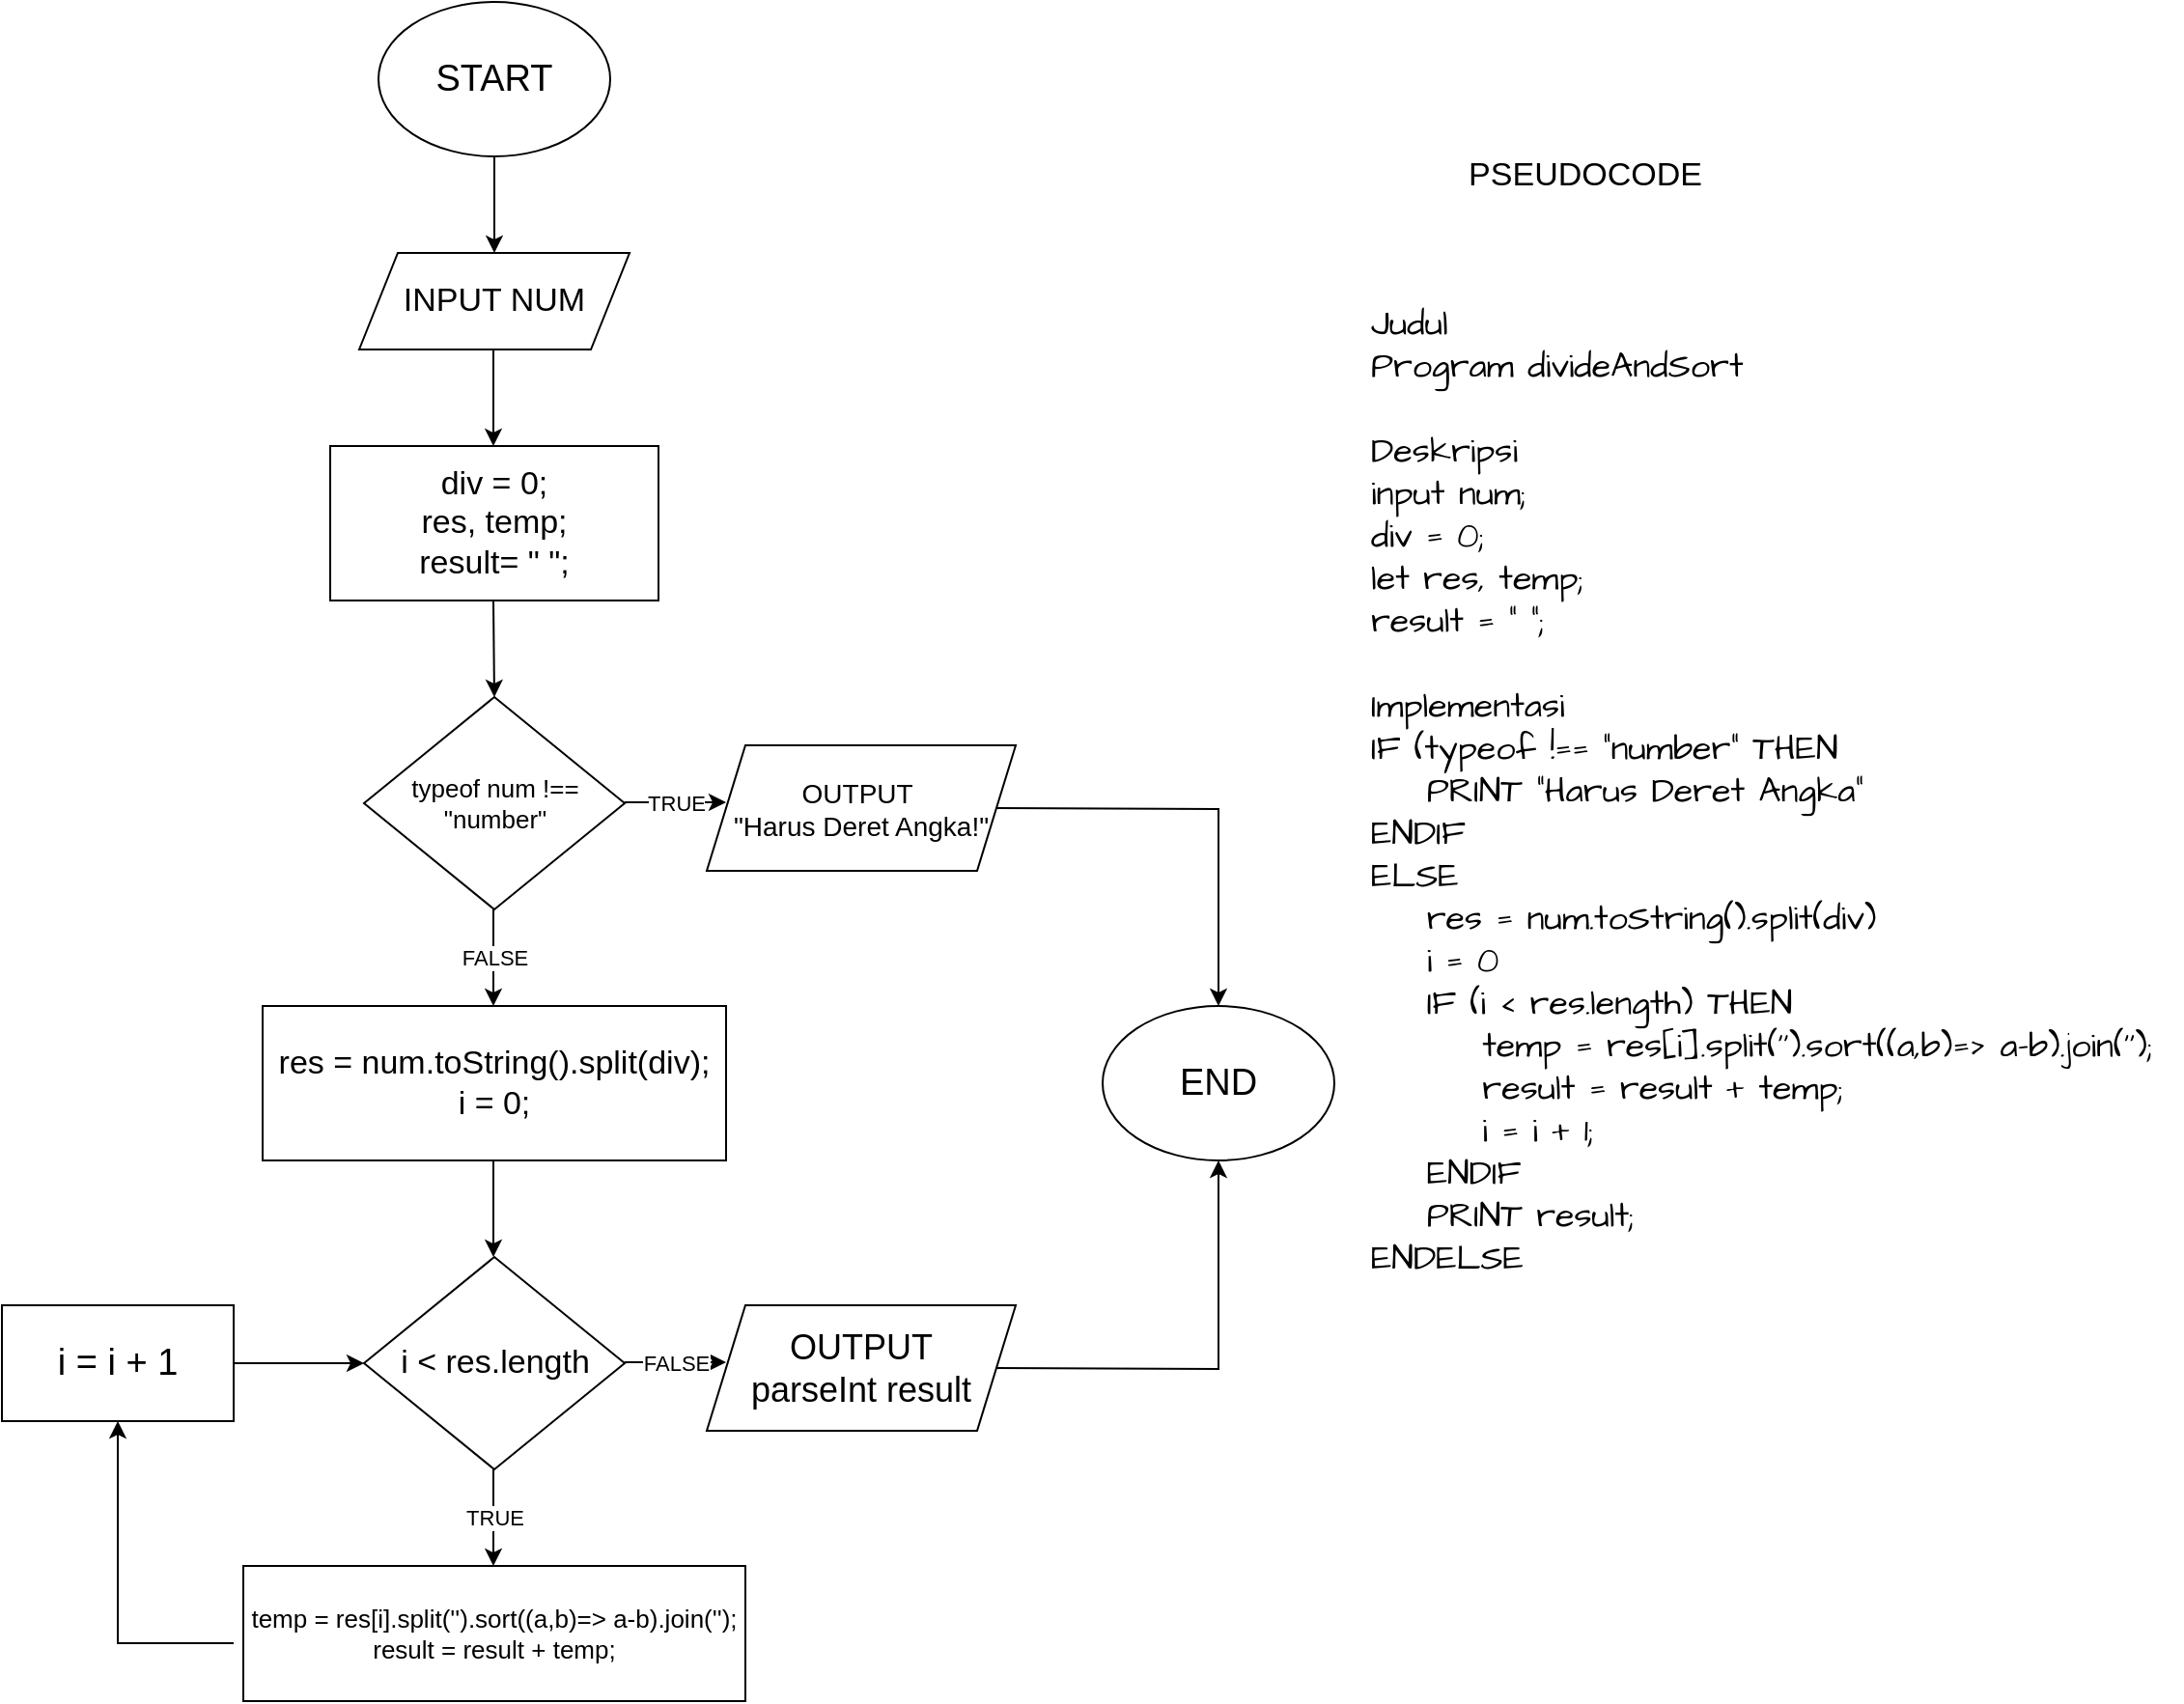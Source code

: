 <mxfile version="16.4.5" type="device"><diagram id="C5RBs43oDa-KdzZeNtuy" name="Page-1"><mxGraphModel dx="1038" dy="579" grid="1" gridSize="10" guides="1" tooltips="1" connect="1" arrows="1" fold="1" page="1" pageScale="1" pageWidth="1169" pageHeight="1654" math="0" shadow="0"><root><mxCell id="WIyWlLk6GJQsqaUBKTNV-0"/><mxCell id="WIyWlLk6GJQsqaUBKTNV-1" parent="WIyWlLk6GJQsqaUBKTNV-0"/><mxCell id="krpRK1NB4c9hJq_Y7Lqx-7" value="&lt;font style=&quot;font-size: 19px&quot;&gt;START&lt;/font&gt;" style="ellipse;whiteSpace=wrap;html=1;" parent="WIyWlLk6GJQsqaUBKTNV-1" vertex="1"><mxGeometry x="235" y="70" width="120" height="80" as="geometry"/></mxCell><mxCell id="krpRK1NB4c9hJq_Y7Lqx-8" value="" style="endArrow=classic;html=1;rounded=0;" parent="WIyWlLk6GJQsqaUBKTNV-1" edge="1"><mxGeometry width="50" height="50" relative="1" as="geometry"><mxPoint x="295" y="150" as="sourcePoint"/><mxPoint x="295" y="200" as="targetPoint"/></mxGeometry></mxCell><mxCell id="krpRK1NB4c9hJq_Y7Lqx-9" value="&lt;font style=&quot;font-size: 17px&quot;&gt;INPUT NUM&lt;/font&gt;" style="shape=parallelogram;perimeter=parallelogramPerimeter;whiteSpace=wrap;html=1;fixedSize=1;" parent="WIyWlLk6GJQsqaUBKTNV-1" vertex="1"><mxGeometry x="225" y="200" width="140" height="50" as="geometry"/></mxCell><mxCell id="krpRK1NB4c9hJq_Y7Lqx-10" value="" style="endArrow=classic;html=1;rounded=0;" parent="WIyWlLk6GJQsqaUBKTNV-1" edge="1"><mxGeometry width="50" height="50" relative="1" as="geometry"><mxPoint x="294.5" y="250" as="sourcePoint"/><mxPoint x="294.5" y="300" as="targetPoint"/></mxGeometry></mxCell><mxCell id="krpRK1NB4c9hJq_Y7Lqx-12" value="&lt;font style=&quot;font-size: 17px&quot;&gt;div = 0;&lt;br&gt;res, temp;&lt;br&gt;result= &quot; &quot;;&lt;/font&gt;" style="rounded=0;whiteSpace=wrap;html=1;" parent="WIyWlLk6GJQsqaUBKTNV-1" vertex="1"><mxGeometry x="210" y="300" width="170" height="80" as="geometry"/></mxCell><mxCell id="krpRK1NB4c9hJq_Y7Lqx-14" value="&lt;font style=&quot;font-size: 13px&quot;&gt;typeof num !== &quot;number&quot;&lt;/font&gt;" style="rhombus;whiteSpace=wrap;html=1;" parent="WIyWlLk6GJQsqaUBKTNV-1" vertex="1"><mxGeometry x="227.5" y="430" width="135" height="110" as="geometry"/></mxCell><mxCell id="krpRK1NB4c9hJq_Y7Lqx-17" value="" style="endArrow=classic;html=1;rounded=0;" parent="WIyWlLk6GJQsqaUBKTNV-1" edge="1"><mxGeometry width="50" height="50" relative="1" as="geometry"><mxPoint x="294.5" y="380" as="sourcePoint"/><mxPoint x="295" y="430" as="targetPoint"/></mxGeometry></mxCell><mxCell id="krpRK1NB4c9hJq_Y7Lqx-18" value="FALSE" style="endArrow=classic;html=1;rounded=0;" parent="WIyWlLk6GJQsqaUBKTNV-1" edge="1"><mxGeometry width="50" height="50" relative="1" as="geometry"><mxPoint x="294.5" y="540" as="sourcePoint"/><mxPoint x="294.5" y="590" as="targetPoint"/></mxGeometry></mxCell><mxCell id="krpRK1NB4c9hJq_Y7Lqx-19" value="TRUE" style="endArrow=classic;html=1;rounded=0;" parent="WIyWlLk6GJQsqaUBKTNV-1" edge="1"><mxGeometry width="50" height="50" relative="1" as="geometry"><mxPoint x="362.5" y="484.5" as="sourcePoint"/><mxPoint x="415" y="484.5" as="targetPoint"/></mxGeometry></mxCell><mxCell id="krpRK1NB4c9hJq_Y7Lqx-20" value="&lt;font style=&quot;font-size: 14px&quot;&gt;OUTPUT&amp;nbsp;&lt;br&gt;&quot;Harus Deret Angka!&quot;&lt;br&gt;&lt;/font&gt;" style="shape=parallelogram;perimeter=parallelogramPerimeter;whiteSpace=wrap;html=1;fixedSize=1;" parent="WIyWlLk6GJQsqaUBKTNV-1" vertex="1"><mxGeometry x="405" y="455" width="160" height="65" as="geometry"/></mxCell><mxCell id="krpRK1NB4c9hJq_Y7Lqx-22" value="&lt;font style=&quot;font-size: 17px&quot;&gt;res = num.toString().split(div);&lt;br&gt;i = 0;&lt;/font&gt;" style="rounded=0;whiteSpace=wrap;html=1;fontSize=15;" parent="WIyWlLk6GJQsqaUBKTNV-1" vertex="1"><mxGeometry x="175" y="590" width="240" height="80" as="geometry"/></mxCell><mxCell id="krpRK1NB4c9hJq_Y7Lqx-23" value="" style="endArrow=classic;html=1;rounded=0;" parent="WIyWlLk6GJQsqaUBKTNV-1" edge="1"><mxGeometry width="50" height="50" relative="1" as="geometry"><mxPoint x="294.5" y="670" as="sourcePoint"/><mxPoint x="294.5" y="720" as="targetPoint"/></mxGeometry></mxCell><mxCell id="krpRK1NB4c9hJq_Y7Lqx-24" value="&lt;font style=&quot;font-size: 17px&quot;&gt;i &amp;lt; res.length&lt;/font&gt;" style="rhombus;whiteSpace=wrap;html=1;" parent="WIyWlLk6GJQsqaUBKTNV-1" vertex="1"><mxGeometry x="227.5" y="720" width="135" height="110" as="geometry"/></mxCell><mxCell id="krpRK1NB4c9hJq_Y7Lqx-27" value="TRUE" style="endArrow=classic;html=1;rounded=0;" parent="WIyWlLk6GJQsqaUBKTNV-1" edge="1"><mxGeometry width="50" height="50" relative="1" as="geometry"><mxPoint x="294.5" y="830" as="sourcePoint"/><mxPoint x="294.5" y="880" as="targetPoint"/></mxGeometry></mxCell><mxCell id="krpRK1NB4c9hJq_Y7Lqx-28" value="&lt;font style=&quot;font-size: 13px&quot;&gt;temp = res[i].split('').sort((a,b)=&amp;gt; a-b).join('');&lt;br&gt;result = result + temp;&lt;/font&gt;" style="rounded=0;whiteSpace=wrap;html=1;" parent="WIyWlLk6GJQsqaUBKTNV-1" vertex="1"><mxGeometry x="165" y="880" width="260" height="70" as="geometry"/></mxCell><mxCell id="krpRK1NB4c9hJq_Y7Lqx-29" value="" style="endArrow=classic;html=1;rounded=0;" parent="WIyWlLk6GJQsqaUBKTNV-1" target="krpRK1NB4c9hJq_Y7Lqx-30" edge="1"><mxGeometry width="50" height="50" relative="1" as="geometry"><mxPoint x="160" y="920" as="sourcePoint"/><mxPoint x="80" y="850" as="targetPoint"/><Array as="points"><mxPoint x="100" y="920"/></Array></mxGeometry></mxCell><mxCell id="krpRK1NB4c9hJq_Y7Lqx-30" value="&lt;font style=&quot;font-size: 19px&quot;&gt;i = i + 1&lt;/font&gt;" style="rounded=0;whiteSpace=wrap;html=1;" parent="WIyWlLk6GJQsqaUBKTNV-1" vertex="1"><mxGeometry x="40" y="745" width="120" height="60" as="geometry"/></mxCell><mxCell id="krpRK1NB4c9hJq_Y7Lqx-31" value="" style="endArrow=classic;html=1;rounded=0;exitX=1;exitY=0.5;exitDx=0;exitDy=0;entryX=0;entryY=0.5;entryDx=0;entryDy=0;" parent="WIyWlLk6GJQsqaUBKTNV-1" source="krpRK1NB4c9hJq_Y7Lqx-30" target="krpRK1NB4c9hJq_Y7Lqx-24" edge="1"><mxGeometry width="50" height="50" relative="1" as="geometry"><mxPoint x="177.5" y="820" as="sourcePoint"/><mxPoint x="227.5" y="770" as="targetPoint"/></mxGeometry></mxCell><mxCell id="krpRK1NB4c9hJq_Y7Lqx-35" value="FALSE" style="endArrow=classic;html=1;rounded=0;" parent="WIyWlLk6GJQsqaUBKTNV-1" edge="1"><mxGeometry width="50" height="50" relative="1" as="geometry"><mxPoint x="362.5" y="774.5" as="sourcePoint"/><mxPoint x="415" y="774.5" as="targetPoint"/></mxGeometry></mxCell><mxCell id="krpRK1NB4c9hJq_Y7Lqx-36" value="&lt;font style=&quot;font-size: 18px&quot;&gt;OUTPUT&lt;br&gt;parseInt result&lt;/font&gt;" style="shape=parallelogram;perimeter=parallelogramPerimeter;whiteSpace=wrap;html=1;fixedSize=1;" parent="WIyWlLk6GJQsqaUBKTNV-1" vertex="1"><mxGeometry x="405" y="745" width="160" height="65" as="geometry"/></mxCell><mxCell id="krpRK1NB4c9hJq_Y7Lqx-37" value="&lt;font style=&quot;font-size: 19px&quot;&gt;END&lt;/font&gt;" style="ellipse;whiteSpace=wrap;html=1;" parent="WIyWlLk6GJQsqaUBKTNV-1" vertex="1"><mxGeometry x="610" y="590" width="120" height="80" as="geometry"/></mxCell><mxCell id="krpRK1NB4c9hJq_Y7Lqx-38" value="" style="endArrow=classic;html=1;rounded=0;entryX=0.5;entryY=0;entryDx=0;entryDy=0;exitX=1;exitY=0.5;exitDx=0;exitDy=0;" parent="WIyWlLk6GJQsqaUBKTNV-1" source="krpRK1NB4c9hJq_Y7Lqx-20" target="krpRK1NB4c9hJq_Y7Lqx-37" edge="1"><mxGeometry width="50" height="50" relative="1" as="geometry"><mxPoint x="550" y="490" as="sourcePoint"/><mxPoint x="610" y="440" as="targetPoint"/><Array as="points"><mxPoint x="670" y="488"/></Array></mxGeometry></mxCell><mxCell id="krpRK1NB4c9hJq_Y7Lqx-39" value="" style="endArrow=classic;html=1;rounded=0;entryX=0.5;entryY=1;entryDx=0;entryDy=0;exitX=1;exitY=0.5;exitDx=0;exitDy=0;" parent="WIyWlLk6GJQsqaUBKTNV-1" source="krpRK1NB4c9hJq_Y7Lqx-36" target="krpRK1NB4c9hJq_Y7Lqx-37" edge="1"><mxGeometry width="50" height="50" relative="1" as="geometry"><mxPoint x="560" y="780" as="sourcePoint"/><mxPoint x="610" y="730" as="targetPoint"/><Array as="points"><mxPoint x="670" y="778"/></Array></mxGeometry></mxCell><mxCell id="krpRK1NB4c9hJq_Y7Lqx-40" value="PSEUDOCODE" style="text;html=1;strokeColor=none;fillColor=none;align=center;verticalAlign=middle;whiteSpace=wrap;rounded=0;fontSize=17;" parent="WIyWlLk6GJQsqaUBKTNV-1" vertex="1"><mxGeometry x="830" y="145" width="60" height="30" as="geometry"/></mxCell><mxCell id="krpRK1NB4c9hJq_Y7Lqx-41" value="&#10;Judul&#10;Program divideAndSort&#10;&#10;Deskripsi&#10;input num;&#10;div = 0;&#10;let res, temp;&#10;result = &quot; &quot;;&#10;&#10;Implementasi&#10;IF (typeof !== &quot;number&quot; THEN&#10;    PRINT &quot;Harus Deret Angka&quot;&#10;ENDIF&#10;ELSE&#10;    res = num.toString().split(div)&#10;    i = 0&#10;    IF (i &lt; res.length) THEN&#10;        temp = res[i].split('').sort((a,b)=&gt; a-b).join('');&#10;        result = result + temp;&#10;        i = i + 1;&#10;    ENDIF&#10;    PRINT result;&#10;ENDELSE" style="text;align=left;verticalAlign=middle;resizable=0;points=[];autosize=1;strokeColor=none;fillColor=none;sketch=0;hachureGap=4;fontFamily=Architects Daughter;fontSource=https%3A%2F%2Ffonts.googleapis.com%2Fcss%3Ffamily%3DArchitects%2BDaughter;fontSize=18;spacing=0;" parent="WIyWlLk6GJQsqaUBKTNV-1" vertex="1"><mxGeometry x="749" y="200" width="420" height="530" as="geometry"/></mxCell></root></mxGraphModel></diagram></mxfile>